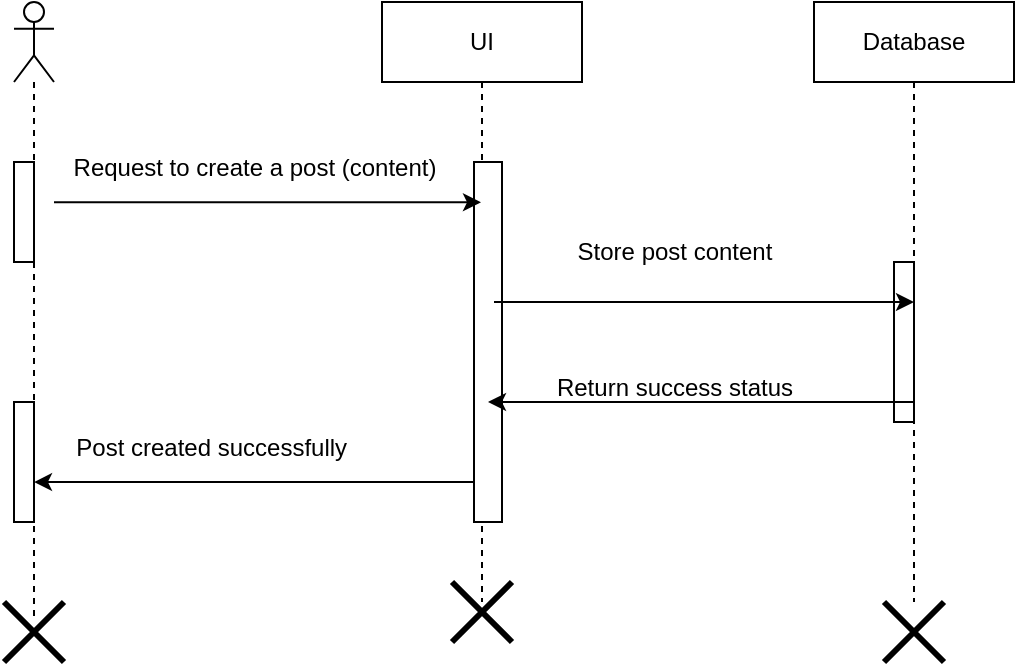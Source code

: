 <mxfile version="24.8.6">
  <diagram id="C5RBs43oDa-KdzZeNtuy" name="Page-1">
    <mxGraphModel dx="1050" dy="578" grid="1" gridSize="10" guides="1" tooltips="1" connect="1" arrows="1" fold="1" page="1" pageScale="1" pageWidth="827" pageHeight="1169" math="0" shadow="0">
      <root>
        <mxCell id="WIyWlLk6GJQsqaUBKTNV-0" />
        <mxCell id="WIyWlLk6GJQsqaUBKTNV-1" parent="WIyWlLk6GJQsqaUBKTNV-0" />
        <mxCell id="sXAA6xkYlXKM4nkRw8Uv-36" value="Store post content" style="text;html=1;align=center;verticalAlign=middle;resizable=0;points=[];autosize=1;strokeColor=none;fillColor=none;" vertex="1" parent="WIyWlLk6GJQsqaUBKTNV-1">
          <mxGeometry x="400" y="230" width="120" height="30" as="geometry" />
        </mxCell>
        <mxCell id="sXAA6xkYlXKM4nkRw8Uv-13" value="" style="shape=umlLifeline;perimeter=lifelinePerimeter;whiteSpace=wrap;html=1;container=1;dropTarget=0;collapsible=0;recursiveResize=0;outlineConnect=0;portConstraint=eastwest;newEdgeStyle={&quot;curved&quot;:0,&quot;rounded&quot;:0};participant=umlActor;" vertex="1" parent="WIyWlLk6GJQsqaUBKTNV-1">
          <mxGeometry x="130" y="120" width="20" height="310" as="geometry" />
        </mxCell>
        <mxCell id="sXAA6xkYlXKM4nkRw8Uv-14" value="UI" style="shape=umlLifeline;perimeter=lifelinePerimeter;whiteSpace=wrap;html=1;container=1;dropTarget=0;collapsible=0;recursiveResize=0;outlineConnect=0;portConstraint=eastwest;newEdgeStyle={&quot;curved&quot;:0,&quot;rounded&quot;:0};" vertex="1" parent="WIyWlLk6GJQsqaUBKTNV-1">
          <mxGeometry x="314" y="120" width="100" height="300" as="geometry" />
        </mxCell>
        <mxCell id="sXAA6xkYlXKM4nkRw8Uv-32" value="" style="html=1;points=[[0,0,0,0,5],[0,1,0,0,-5],[1,0,0,0,5],[1,1,0,0,-5]];perimeter=orthogonalPerimeter;outlineConnect=0;targetShapes=umlLifeline;portConstraint=eastwest;newEdgeStyle={&quot;curved&quot;:0,&quot;rounded&quot;:0};" vertex="1" parent="sXAA6xkYlXKM4nkRw8Uv-14">
          <mxGeometry x="46" y="80" width="14" height="180" as="geometry" />
        </mxCell>
        <mxCell id="sXAA6xkYlXKM4nkRw8Uv-16" value="Database" style="shape=umlLifeline;perimeter=lifelinePerimeter;whiteSpace=wrap;html=1;container=1;dropTarget=0;collapsible=0;recursiveResize=0;outlineConnect=0;portConstraint=eastwest;newEdgeStyle={&quot;curved&quot;:0,&quot;rounded&quot;:0};" vertex="1" parent="WIyWlLk6GJQsqaUBKTNV-1">
          <mxGeometry x="530" y="120" width="100" height="300" as="geometry" />
        </mxCell>
        <mxCell id="sXAA6xkYlXKM4nkRw8Uv-35" value="" style="html=1;points=[[0,0,0,0,5],[0,1,0,0,-5],[1,0,0,0,5],[1,1,0,0,-5]];perimeter=orthogonalPerimeter;outlineConnect=0;targetShapes=umlLifeline;portConstraint=eastwest;newEdgeStyle={&quot;curved&quot;:0,&quot;rounded&quot;:0};" vertex="1" parent="sXAA6xkYlXKM4nkRw8Uv-16">
          <mxGeometry x="40" y="130" width="10" height="80" as="geometry" />
        </mxCell>
        <mxCell id="sXAA6xkYlXKM4nkRw8Uv-18" value="" style="shape=umlDestroy;whiteSpace=wrap;html=1;strokeWidth=3;targetShapes=umlLifeline;" vertex="1" parent="WIyWlLk6GJQsqaUBKTNV-1">
          <mxGeometry x="349" y="410" width="30" height="30" as="geometry" />
        </mxCell>
        <mxCell id="sXAA6xkYlXKM4nkRw8Uv-21" value="" style="shape=umlDestroy;whiteSpace=wrap;html=1;strokeWidth=3;targetShapes=umlLifeline;" vertex="1" parent="WIyWlLk6GJQsqaUBKTNV-1">
          <mxGeometry x="565" y="420" width="30" height="30" as="geometry" />
        </mxCell>
        <mxCell id="sXAA6xkYlXKM4nkRw8Uv-22" value="" style="shape=umlDestroy;whiteSpace=wrap;html=1;strokeWidth=3;targetShapes=umlLifeline;" vertex="1" parent="WIyWlLk6GJQsqaUBKTNV-1">
          <mxGeometry x="125" y="420" width="30" height="30" as="geometry" />
        </mxCell>
        <mxCell id="sXAA6xkYlXKM4nkRw8Uv-23" value="" style="html=1;points=[[0,0,0,0,5],[0,1,0,0,-5],[1,0,0,0,5],[1,1,0,0,-5]];perimeter=orthogonalPerimeter;outlineConnect=0;targetShapes=umlLifeline;portConstraint=eastwest;newEdgeStyle={&quot;curved&quot;:0,&quot;rounded&quot;:0};" vertex="1" parent="WIyWlLk6GJQsqaUBKTNV-1">
          <mxGeometry x="130" y="200" width="10" height="50" as="geometry" />
        </mxCell>
        <mxCell id="sXAA6xkYlXKM4nkRw8Uv-30" value="" style="endArrow=classic;html=1;rounded=0;exitX=1;exitY=0.323;exitDx=0;exitDy=0;exitPerimeter=0;" edge="1" parent="WIyWlLk6GJQsqaUBKTNV-1" source="sXAA6xkYlXKM4nkRw8Uv-13" target="sXAA6xkYlXKM4nkRw8Uv-14">
          <mxGeometry width="50" height="50" relative="1" as="geometry">
            <mxPoint x="340" y="310" as="sourcePoint" />
            <mxPoint x="390" y="260" as="targetPoint" />
          </mxGeometry>
        </mxCell>
        <mxCell id="sXAA6xkYlXKM4nkRw8Uv-31" value="Request to create a post (content)" style="text;html=1;align=center;verticalAlign=middle;resizable=0;points=[];autosize=1;strokeColor=none;fillColor=none;" vertex="1" parent="WIyWlLk6GJQsqaUBKTNV-1">
          <mxGeometry x="150" y="188" width="200" height="30" as="geometry" />
        </mxCell>
        <mxCell id="sXAA6xkYlXKM4nkRw8Uv-39" value="" style="endArrow=classic;html=1;rounded=0;" edge="1" parent="WIyWlLk6GJQsqaUBKTNV-1">
          <mxGeometry width="50" height="50" relative="1" as="geometry">
            <mxPoint x="370" y="270" as="sourcePoint" />
            <mxPoint x="580" y="270" as="targetPoint" />
          </mxGeometry>
        </mxCell>
        <mxCell id="sXAA6xkYlXKM4nkRw8Uv-40" value="" style="endArrow=classic;html=1;rounded=0;exitX=1;exitY=0.875;exitDx=0;exitDy=0;exitPerimeter=0;" edge="1" parent="WIyWlLk6GJQsqaUBKTNV-1" source="sXAA6xkYlXKM4nkRw8Uv-35">
          <mxGeometry width="50" height="50" relative="1" as="geometry">
            <mxPoint x="340" y="310" as="sourcePoint" />
            <mxPoint x="367" y="320" as="targetPoint" />
          </mxGeometry>
        </mxCell>
        <mxCell id="sXAA6xkYlXKM4nkRw8Uv-41" value="Return success status" style="text;html=1;align=center;verticalAlign=middle;resizable=0;points=[];autosize=1;strokeColor=none;fillColor=none;" vertex="1" parent="WIyWlLk6GJQsqaUBKTNV-1">
          <mxGeometry x="390" y="298" width="140" height="30" as="geometry" />
        </mxCell>
        <mxCell id="sXAA6xkYlXKM4nkRw8Uv-42" value="" style="html=1;points=[[0,0,0,0,5],[0,1,0,0,-5],[1,0,0,0,5],[1,1,0,0,-5]];perimeter=orthogonalPerimeter;outlineConnect=0;targetShapes=umlLifeline;portConstraint=eastwest;newEdgeStyle={&quot;curved&quot;:0,&quot;rounded&quot;:0};" vertex="1" parent="WIyWlLk6GJQsqaUBKTNV-1">
          <mxGeometry x="130" y="320" width="10" height="60" as="geometry" />
        </mxCell>
        <mxCell id="sXAA6xkYlXKM4nkRw8Uv-44" value="" style="endArrow=classic;html=1;rounded=0;exitX=0;exitY=0.889;exitDx=0;exitDy=0;exitPerimeter=0;entryX=1;entryY=0.667;entryDx=0;entryDy=0;entryPerimeter=0;" edge="1" parent="WIyWlLk6GJQsqaUBKTNV-1" source="sXAA6xkYlXKM4nkRw8Uv-32" target="sXAA6xkYlXKM4nkRw8Uv-42">
          <mxGeometry width="50" height="50" relative="1" as="geometry">
            <mxPoint x="340" y="310" as="sourcePoint" />
            <mxPoint x="150" y="340" as="targetPoint" />
          </mxGeometry>
        </mxCell>
        <mxCell id="sXAA6xkYlXKM4nkRw8Uv-45" value="Post created successfully&amp;nbsp;" style="text;html=1;align=center;verticalAlign=middle;resizable=0;points=[];autosize=1;strokeColor=none;fillColor=none;" vertex="1" parent="WIyWlLk6GJQsqaUBKTNV-1">
          <mxGeometry x="150" y="328" width="160" height="30" as="geometry" />
        </mxCell>
      </root>
    </mxGraphModel>
  </diagram>
</mxfile>
